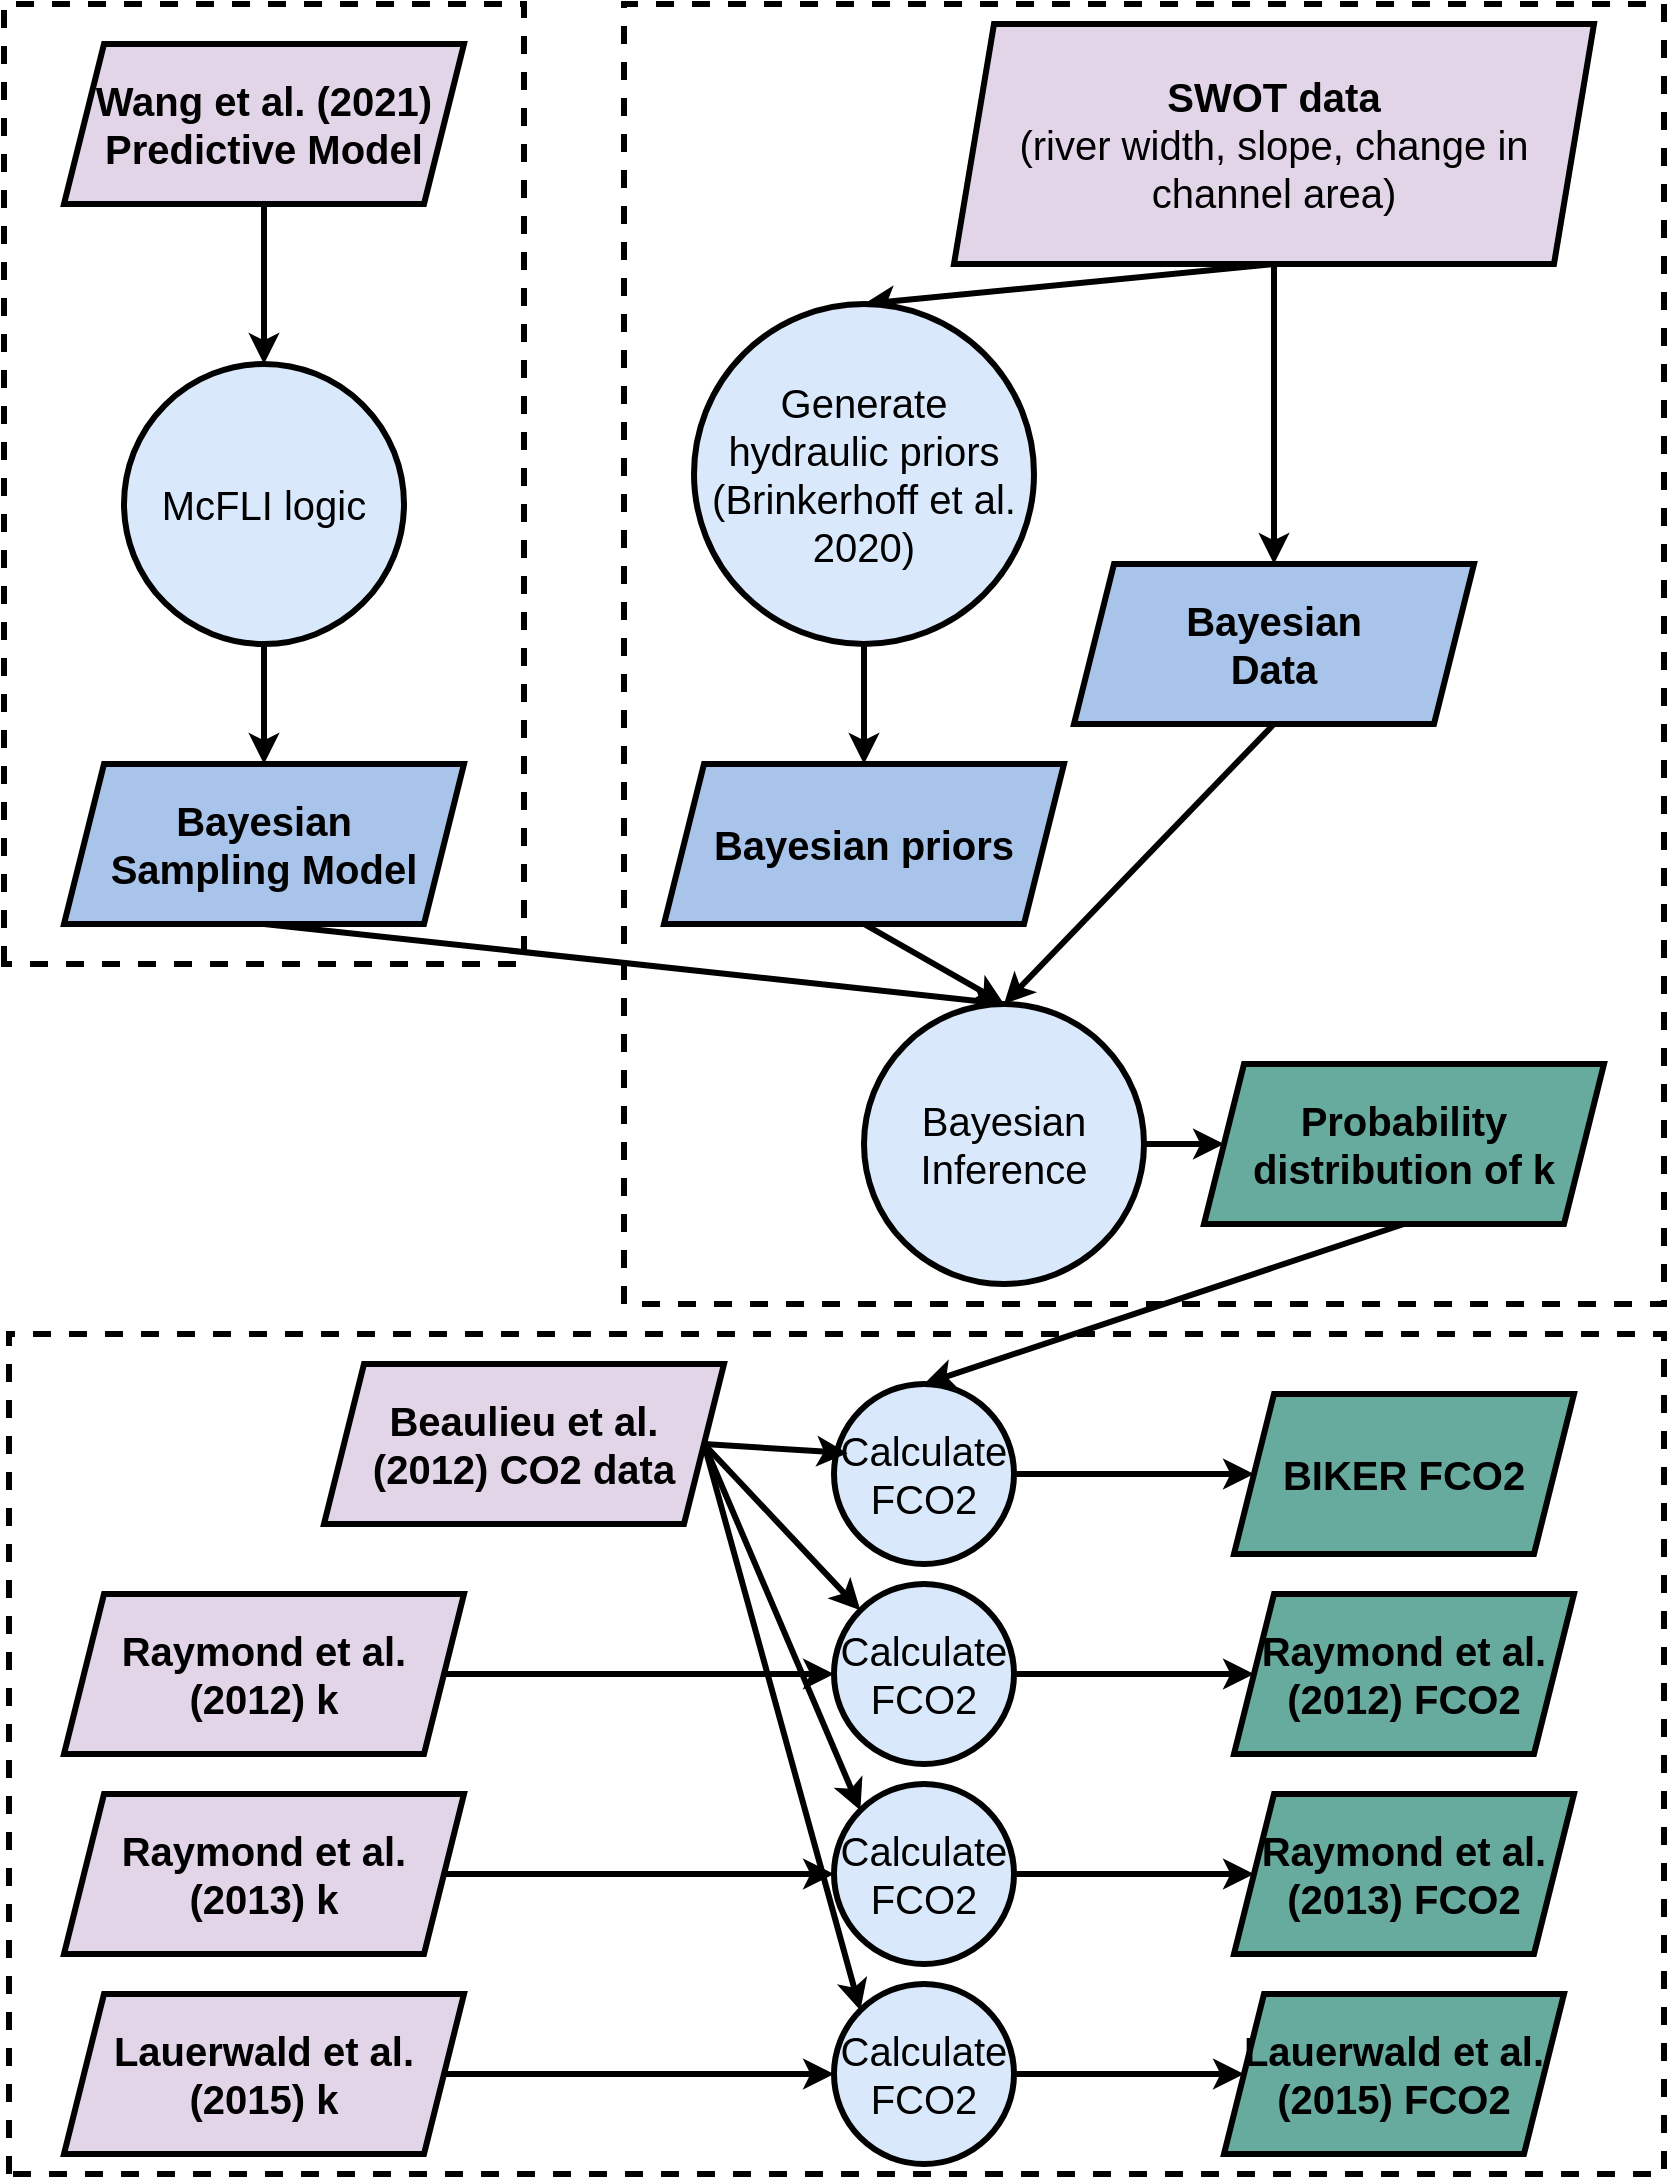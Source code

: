 <mxfile version="14.5.1" type="device"><diagram id="yjx2vG4UMqw4aDSQRfrB" name="Page-1"><mxGraphModel dx="2031" dy="1174" grid="1" gridSize="10" guides="1" tooltips="1" connect="1" arrows="1" fold="1" page="1" pageScale="1" pageWidth="850" pageHeight="1100" math="0" shadow="0"><root><mxCell id="0"/><mxCell id="1" parent="0"/><mxCell id="036IViJtCn8Yxeg-f-Dk-49" value="" style="rounded=0;whiteSpace=wrap;html=1;strokeColor=#000000;strokeWidth=3;fillColor=none;dashed=1;rotation=-90;" vertex="1" parent="1"><mxGeometry x="216.25" y="471.25" width="420" height="827.5" as="geometry"/></mxCell><mxCell id="036IViJtCn8Yxeg-f-Dk-24" value="" style="rounded=0;whiteSpace=wrap;html=1;strokeColor=#000000;strokeWidth=3;fillColor=none;dashed=1;rotation=-90;" vertex="1" parent="1"><mxGeometry x="-100" y="120" width="480" height="260" as="geometry"/></mxCell><mxCell id="036IViJtCn8Yxeg-f-Dk-23" value="" style="rounded=0;whiteSpace=wrap;html=1;strokeColor=#000000;strokeWidth=3;fillColor=none;dashed=1;rotation=-90;" vertex="1" parent="1"><mxGeometry x="255" y="75" width="650" height="520" as="geometry"/></mxCell><mxCell id="036IViJtCn8Yxeg-f-Dk-8" style="rounded=0;orthogonalLoop=1;jettySize=auto;html=1;exitX=0.5;exitY=1;exitDx=0;exitDy=0;entryX=0.5;entryY=0;entryDx=0;entryDy=0;strokeWidth=3;" edge="1" parent="1" source="036IViJtCn8Yxeg-f-Dk-1" target="036IViJtCn8Yxeg-f-Dk-4"><mxGeometry relative="1" as="geometry"/></mxCell><mxCell id="036IViJtCn8Yxeg-f-Dk-1" value="&lt;font style=&quot;font-size: 20px&quot;&gt;&lt;b&gt;Wang et al. (2021)&lt;br&gt;Predictive Model&lt;/b&gt;&lt;/font&gt;" style="shape=parallelogram;perimeter=parallelogramPerimeter;whiteSpace=wrap;html=1;fixedSize=1;fillColor=#e1d5e7;strokeWidth=3;" vertex="1" parent="1"><mxGeometry x="40" y="30" width="200" height="80" as="geometry"/></mxCell><mxCell id="036IViJtCn8Yxeg-f-Dk-18" style="edgeStyle=none;rounded=0;orthogonalLoop=1;jettySize=auto;html=1;exitX=0.5;exitY=1;exitDx=0;exitDy=0;entryX=0.5;entryY=0;entryDx=0;entryDy=0;strokeWidth=3;" edge="1" parent="1" source="036IViJtCn8Yxeg-f-Dk-3" target="036IViJtCn8Yxeg-f-Dk-14"><mxGeometry relative="1" as="geometry"/></mxCell><mxCell id="036IViJtCn8Yxeg-f-Dk-3" value="&lt;font style=&quot;font-size: 20px&quot;&gt;&lt;b&gt;Bayesian&lt;br&gt;Sampling Model&lt;/b&gt;&lt;/font&gt;" style="shape=parallelogram;perimeter=parallelogramPerimeter;whiteSpace=wrap;html=1;fixedSize=1;strokeWidth=3;fillColor=#A9C4EB;" vertex="1" parent="1"><mxGeometry x="40" y="390" width="200" height="80" as="geometry"/></mxCell><mxCell id="036IViJtCn8Yxeg-f-Dk-9" style="edgeStyle=none;rounded=0;orthogonalLoop=1;jettySize=auto;html=1;exitX=0.5;exitY=1;exitDx=0;exitDy=0;entryX=0.5;entryY=0;entryDx=0;entryDy=0;strokeWidth=3;" edge="1" parent="1" source="036IViJtCn8Yxeg-f-Dk-4" target="036IViJtCn8Yxeg-f-Dk-3"><mxGeometry relative="1" as="geometry"/></mxCell><mxCell id="036IViJtCn8Yxeg-f-Dk-4" value="&lt;font style=&quot;font-size: 20px&quot;&gt;McFLI logic&lt;/font&gt;" style="ellipse;whiteSpace=wrap;html=1;aspect=fixed;strokeWidth=3;fillColor=#dae8fc;" vertex="1" parent="1"><mxGeometry x="70" y="190" width="140" height="140" as="geometry"/></mxCell><mxCell id="036IViJtCn8Yxeg-f-Dk-10" style="edgeStyle=none;rounded=0;orthogonalLoop=1;jettySize=auto;html=1;exitX=0.5;exitY=1;exitDx=0;exitDy=0;entryX=0.5;entryY=0;entryDx=0;entryDy=0;strokeWidth=3;" edge="1" parent="1" source="036IViJtCn8Yxeg-f-Dk-5" target="036IViJtCn8Yxeg-f-Dk-6"><mxGeometry relative="1" as="geometry"/></mxCell><mxCell id="036IViJtCn8Yxeg-f-Dk-11" style="edgeStyle=none;rounded=0;orthogonalLoop=1;jettySize=auto;html=1;exitX=0.5;exitY=1;exitDx=0;exitDy=0;entryX=0.5;entryY=0;entryDx=0;entryDy=0;strokeWidth=3;" edge="1" parent="1" source="036IViJtCn8Yxeg-f-Dk-5" target="036IViJtCn8Yxeg-f-Dk-7"><mxGeometry relative="1" as="geometry"/></mxCell><mxCell id="036IViJtCn8Yxeg-f-Dk-5" value="&lt;span style=&quot;font-size: 20px&quot;&gt;&lt;b&gt;SWOT data&lt;br&gt;&lt;/b&gt;&lt;/span&gt;&lt;font style=&quot;font-size: 20px&quot;&gt;(river width, slope, change in channel area)&lt;/font&gt;" style="shape=parallelogram;perimeter=parallelogramPerimeter;whiteSpace=wrap;html=1;fixedSize=1;fillColor=#e1d5e7;strokeWidth=3;" vertex="1" parent="1"><mxGeometry x="485" y="20" width="320" height="120" as="geometry"/></mxCell><mxCell id="036IViJtCn8Yxeg-f-Dk-13" style="edgeStyle=none;rounded=0;orthogonalLoop=1;jettySize=auto;html=1;exitX=0.5;exitY=1;exitDx=0;exitDy=0;entryX=0.5;entryY=0;entryDx=0;entryDy=0;strokeWidth=3;" edge="1" parent="1" source="036IViJtCn8Yxeg-f-Dk-6" target="036IViJtCn8Yxeg-f-Dk-12"><mxGeometry relative="1" as="geometry"/></mxCell><mxCell id="036IViJtCn8Yxeg-f-Dk-6" value="&lt;font style=&quot;font-size: 20px&quot;&gt;Generate hydraulic priors (Brinkerhoff et al. 2020)&lt;/font&gt;" style="ellipse;whiteSpace=wrap;html=1;aspect=fixed;strokeWidth=3;fillColor=#dae8fc;" vertex="1" parent="1"><mxGeometry x="355" y="160" width="170" height="170" as="geometry"/></mxCell><mxCell id="036IViJtCn8Yxeg-f-Dk-15" style="edgeStyle=none;rounded=0;orthogonalLoop=1;jettySize=auto;html=1;exitX=0.5;exitY=1;exitDx=0;exitDy=0;entryX=0.5;entryY=0;entryDx=0;entryDy=0;strokeWidth=3;" edge="1" parent="1" source="036IViJtCn8Yxeg-f-Dk-7" target="036IViJtCn8Yxeg-f-Dk-14"><mxGeometry relative="1" as="geometry"/></mxCell><mxCell id="036IViJtCn8Yxeg-f-Dk-7" value="&lt;font style=&quot;font-size: 20px&quot;&gt;&lt;b&gt;Bayesian&lt;br&gt;Data&lt;/b&gt;&lt;/font&gt;" style="shape=parallelogram;perimeter=parallelogramPerimeter;whiteSpace=wrap;html=1;fixedSize=1;strokeWidth=3;fillColor=#A9C4EB;" vertex="1" parent="1"><mxGeometry x="545" y="290" width="200" height="80" as="geometry"/></mxCell><mxCell id="036IViJtCn8Yxeg-f-Dk-17" style="edgeStyle=none;rounded=0;orthogonalLoop=1;jettySize=auto;html=1;exitX=0.5;exitY=1;exitDx=0;exitDy=0;entryX=0.5;entryY=0;entryDx=0;entryDy=0;strokeWidth=3;" edge="1" parent="1" source="036IViJtCn8Yxeg-f-Dk-12" target="036IViJtCn8Yxeg-f-Dk-14"><mxGeometry relative="1" as="geometry"/></mxCell><mxCell id="036IViJtCn8Yxeg-f-Dk-12" value="&lt;span style=&quot;font-size: 20px&quot;&gt;&lt;b&gt;Bayesian priors&lt;/b&gt;&lt;/span&gt;" style="shape=parallelogram;perimeter=parallelogramPerimeter;whiteSpace=wrap;html=1;fixedSize=1;strokeWidth=3;fillColor=#A9C4EB;" vertex="1" parent="1"><mxGeometry x="340" y="390" width="200" height="80" as="geometry"/></mxCell><mxCell id="036IViJtCn8Yxeg-f-Dk-20" style="edgeStyle=none;rounded=0;orthogonalLoop=1;jettySize=auto;html=1;exitX=1;exitY=0.5;exitDx=0;exitDy=0;entryX=0;entryY=0.5;entryDx=0;entryDy=0;strokeWidth=3;" edge="1" parent="1" source="036IViJtCn8Yxeg-f-Dk-14" target="036IViJtCn8Yxeg-f-Dk-19"><mxGeometry relative="1" as="geometry"/></mxCell><mxCell id="036IViJtCn8Yxeg-f-Dk-14" value="&lt;font style=&quot;font-size: 20px&quot;&gt;Bayesian Inference&lt;/font&gt;" style="ellipse;whiteSpace=wrap;html=1;aspect=fixed;strokeWidth=3;fillColor=#dae8fc;" vertex="1" parent="1"><mxGeometry x="440" y="510" width="140" height="140" as="geometry"/></mxCell><mxCell id="036IViJtCn8Yxeg-f-Dk-50" style="edgeStyle=none;rounded=0;orthogonalLoop=1;jettySize=auto;html=1;exitX=0.5;exitY=1;exitDx=0;exitDy=0;entryX=0.5;entryY=0;entryDx=0;entryDy=0;strokeWidth=3;" edge="1" parent="1" source="036IViJtCn8Yxeg-f-Dk-19" target="036IViJtCn8Yxeg-f-Dk-25"><mxGeometry relative="1" as="geometry"/></mxCell><mxCell id="036IViJtCn8Yxeg-f-Dk-19" value="&lt;span style=&quot;font-size: 20px&quot;&gt;&lt;b&gt;Probability distribution of k&lt;/b&gt;&lt;/span&gt;" style="shape=parallelogram;perimeter=parallelogramPerimeter;whiteSpace=wrap;html=1;fixedSize=1;strokeWidth=3;fillColor=#67AB9F;" vertex="1" parent="1"><mxGeometry x="610" y="540" width="200" height="80" as="geometry"/></mxCell><mxCell id="036IViJtCn8Yxeg-f-Dk-37" style="edgeStyle=none;rounded=0;orthogonalLoop=1;jettySize=auto;html=1;exitX=1;exitY=0.5;exitDx=0;exitDy=0;entryX=0;entryY=0.5;entryDx=0;entryDy=0;strokeWidth=3;" edge="1" parent="1" source="036IViJtCn8Yxeg-f-Dk-25" target="036IViJtCn8Yxeg-f-Dk-30"><mxGeometry relative="1" as="geometry"/></mxCell><mxCell id="036IViJtCn8Yxeg-f-Dk-25" value="&lt;font style=&quot;font-size: 20px&quot;&gt;Calculate FCO2&lt;/font&gt;" style="ellipse;whiteSpace=wrap;html=1;aspect=fixed;strokeWidth=3;fillColor=#dae8fc;" vertex="1" parent="1"><mxGeometry x="425" y="700" width="90" height="90" as="geometry"/></mxCell><mxCell id="036IViJtCn8Yxeg-f-Dk-36" style="edgeStyle=none;rounded=0;orthogonalLoop=1;jettySize=auto;html=1;exitX=1;exitY=0.5;exitDx=0;exitDy=0;entryX=0;entryY=0.5;entryDx=0;entryDy=0;strokeWidth=3;" edge="1" parent="1" source="036IViJtCn8Yxeg-f-Dk-26" target="036IViJtCn8Yxeg-f-Dk-31"><mxGeometry relative="1" as="geometry"/></mxCell><mxCell id="036IViJtCn8Yxeg-f-Dk-26" value="&lt;font style=&quot;font-size: 20px&quot;&gt;Calculate FCO2&lt;/font&gt;" style="ellipse;whiteSpace=wrap;html=1;aspect=fixed;strokeWidth=3;fillColor=#dae8fc;" vertex="1" parent="1"><mxGeometry x="425" y="800" width="90" height="90" as="geometry"/></mxCell><mxCell id="036IViJtCn8Yxeg-f-Dk-34" style="edgeStyle=none;rounded=0;orthogonalLoop=1;jettySize=auto;html=1;exitX=1;exitY=0.5;exitDx=0;exitDy=0;entryX=0;entryY=0.5;entryDx=0;entryDy=0;strokeWidth=3;" edge="1" parent="1" source="036IViJtCn8Yxeg-f-Dk-27" target="036IViJtCn8Yxeg-f-Dk-33"><mxGeometry relative="1" as="geometry"/></mxCell><mxCell id="036IViJtCn8Yxeg-f-Dk-27" value="&lt;font style=&quot;font-size: 20px&quot;&gt;Calculate FCO2&lt;/font&gt;" style="ellipse;whiteSpace=wrap;html=1;aspect=fixed;strokeWidth=3;fillColor=#dae8fc;" vertex="1" parent="1"><mxGeometry x="425" y="1000" width="90" height="90" as="geometry"/></mxCell><mxCell id="036IViJtCn8Yxeg-f-Dk-35" style="edgeStyle=none;rounded=0;orthogonalLoop=1;jettySize=auto;html=1;exitX=1;exitY=0.5;exitDx=0;exitDy=0;entryX=0;entryY=0.5;entryDx=0;entryDy=0;strokeWidth=3;" edge="1" parent="1" source="036IViJtCn8Yxeg-f-Dk-28" target="036IViJtCn8Yxeg-f-Dk-32"><mxGeometry relative="1" as="geometry"/></mxCell><mxCell id="036IViJtCn8Yxeg-f-Dk-28" value="&lt;font style=&quot;font-size: 20px&quot;&gt;Calculate FCO2&lt;/font&gt;" style="ellipse;whiteSpace=wrap;html=1;aspect=fixed;strokeWidth=3;fillColor=#dae8fc;" vertex="1" parent="1"><mxGeometry x="425" y="900" width="90" height="90" as="geometry"/></mxCell><mxCell id="036IViJtCn8Yxeg-f-Dk-30" value="&lt;span style=&quot;font-size: 20px&quot;&gt;&lt;b&gt;BIKER FCO2&lt;/b&gt;&lt;/span&gt;" style="shape=parallelogram;perimeter=parallelogramPerimeter;whiteSpace=wrap;html=1;fixedSize=1;strokeWidth=3;fillColor=#67AB9F;" vertex="1" parent="1"><mxGeometry x="625" y="705" width="170" height="80" as="geometry"/></mxCell><mxCell id="036IViJtCn8Yxeg-f-Dk-31" value="&lt;span style=&quot;font-size: 20px&quot;&gt;&lt;b&gt;Raymond et al. (2012) FCO2&lt;/b&gt;&lt;/span&gt;" style="shape=parallelogram;perimeter=parallelogramPerimeter;whiteSpace=wrap;html=1;fixedSize=1;strokeWidth=3;fillColor=#67AB9F;" vertex="1" parent="1"><mxGeometry x="625" y="805" width="170" height="80" as="geometry"/></mxCell><mxCell id="036IViJtCn8Yxeg-f-Dk-32" value="&lt;span style=&quot;font-size: 20px&quot;&gt;&lt;b&gt;Raymond et al. (2013) FCO2&lt;/b&gt;&lt;/span&gt;" style="shape=parallelogram;perimeter=parallelogramPerimeter;whiteSpace=wrap;html=1;fixedSize=1;strokeWidth=3;fillColor=#67AB9F;" vertex="1" parent="1"><mxGeometry x="625" y="905" width="170" height="80" as="geometry"/></mxCell><mxCell id="036IViJtCn8Yxeg-f-Dk-33" value="&lt;span style=&quot;font-size: 20px&quot;&gt;&lt;b&gt;Lauerwald et al. (2015) FCO2&lt;/b&gt;&lt;/span&gt;" style="shape=parallelogram;perimeter=parallelogramPerimeter;whiteSpace=wrap;html=1;fixedSize=1;strokeWidth=3;fillColor=#67AB9F;" vertex="1" parent="1"><mxGeometry x="620" y="1005" width="170" height="80" as="geometry"/></mxCell><mxCell id="036IViJtCn8Yxeg-f-Dk-45" style="edgeStyle=none;rounded=0;orthogonalLoop=1;jettySize=auto;html=1;exitX=1;exitY=0.5;exitDx=0;exitDy=0;entryX=0.076;entryY=0.384;entryDx=0;entryDy=0;entryPerimeter=0;strokeWidth=3;" edge="1" parent="1" source="036IViJtCn8Yxeg-f-Dk-38" target="036IViJtCn8Yxeg-f-Dk-25"><mxGeometry relative="1" as="geometry"/></mxCell><mxCell id="036IViJtCn8Yxeg-f-Dk-46" style="edgeStyle=none;rounded=0;orthogonalLoop=1;jettySize=auto;html=1;exitX=1;exitY=0.5;exitDx=0;exitDy=0;entryX=0;entryY=0;entryDx=0;entryDy=0;strokeWidth=3;" edge="1" parent="1" source="036IViJtCn8Yxeg-f-Dk-38" target="036IViJtCn8Yxeg-f-Dk-26"><mxGeometry relative="1" as="geometry"/></mxCell><mxCell id="036IViJtCn8Yxeg-f-Dk-47" style="edgeStyle=none;rounded=0;orthogonalLoop=1;jettySize=auto;html=1;exitX=1;exitY=0.5;exitDx=0;exitDy=0;entryX=0;entryY=0;entryDx=0;entryDy=0;strokeWidth=3;" edge="1" parent="1" source="036IViJtCn8Yxeg-f-Dk-38" target="036IViJtCn8Yxeg-f-Dk-28"><mxGeometry relative="1" as="geometry"/></mxCell><mxCell id="036IViJtCn8Yxeg-f-Dk-48" style="edgeStyle=none;rounded=0;orthogonalLoop=1;jettySize=auto;html=1;exitX=1;exitY=0.5;exitDx=0;exitDy=0;entryX=0;entryY=0;entryDx=0;entryDy=0;strokeWidth=3;" edge="1" parent="1" source="036IViJtCn8Yxeg-f-Dk-38" target="036IViJtCn8Yxeg-f-Dk-27"><mxGeometry relative="1" as="geometry"/></mxCell><mxCell id="036IViJtCn8Yxeg-f-Dk-38" value="&lt;span style=&quot;font-size: 20px&quot;&gt;&lt;b&gt;Beaulieu et al.&lt;br&gt;(2012) CO2 data&lt;/b&gt;&lt;/span&gt;" style="shape=parallelogram;perimeter=parallelogramPerimeter;whiteSpace=wrap;html=1;fixedSize=1;fillColor=#e1d5e7;strokeWidth=3;" vertex="1" parent="1"><mxGeometry x="170" y="690" width="200" height="80" as="geometry"/></mxCell><mxCell id="036IViJtCn8Yxeg-f-Dk-42" style="edgeStyle=none;rounded=0;orthogonalLoop=1;jettySize=auto;html=1;exitX=1;exitY=0.5;exitDx=0;exitDy=0;entryX=0;entryY=0.5;entryDx=0;entryDy=0;strokeWidth=3;" edge="1" parent="1" source="036IViJtCn8Yxeg-f-Dk-39" target="036IViJtCn8Yxeg-f-Dk-26"><mxGeometry relative="1" as="geometry"/></mxCell><mxCell id="036IViJtCn8Yxeg-f-Dk-39" value="&lt;span style=&quot;font-size: 20px&quot;&gt;&lt;b&gt;Raymond et al. (2012) k&lt;/b&gt;&lt;/span&gt;" style="shape=parallelogram;perimeter=parallelogramPerimeter;whiteSpace=wrap;html=1;fixedSize=1;fillColor=#e1d5e7;strokeWidth=3;" vertex="1" parent="1"><mxGeometry x="40" y="805" width="200" height="80" as="geometry"/></mxCell><mxCell id="036IViJtCn8Yxeg-f-Dk-43" style="edgeStyle=none;rounded=0;orthogonalLoop=1;jettySize=auto;html=1;exitX=1;exitY=0.5;exitDx=0;exitDy=0;entryX=0;entryY=0.5;entryDx=0;entryDy=0;strokeWidth=3;" edge="1" parent="1" source="036IViJtCn8Yxeg-f-Dk-40" target="036IViJtCn8Yxeg-f-Dk-28"><mxGeometry relative="1" as="geometry"/></mxCell><mxCell id="036IViJtCn8Yxeg-f-Dk-40" value="&lt;span style=&quot;font-size: 20px&quot;&gt;&lt;b&gt;Raymond et al. (2013) k&lt;/b&gt;&lt;/span&gt;" style="shape=parallelogram;perimeter=parallelogramPerimeter;whiteSpace=wrap;html=1;fixedSize=1;fillColor=#e1d5e7;strokeWidth=3;" vertex="1" parent="1"><mxGeometry x="40" y="905" width="200" height="80" as="geometry"/></mxCell><mxCell id="036IViJtCn8Yxeg-f-Dk-44" style="edgeStyle=none;rounded=0;orthogonalLoop=1;jettySize=auto;html=1;exitX=1;exitY=0.5;exitDx=0;exitDy=0;entryX=0;entryY=0.5;entryDx=0;entryDy=0;strokeWidth=3;" edge="1" parent="1" source="036IViJtCn8Yxeg-f-Dk-41" target="036IViJtCn8Yxeg-f-Dk-27"><mxGeometry relative="1" as="geometry"/></mxCell><mxCell id="036IViJtCn8Yxeg-f-Dk-41" value="&lt;span style=&quot;font-size: 20px&quot;&gt;&lt;b&gt;Lauerwald et al. (2015) k&lt;/b&gt;&lt;/span&gt;" style="shape=parallelogram;perimeter=parallelogramPerimeter;whiteSpace=wrap;html=1;fixedSize=1;fillColor=#e1d5e7;strokeWidth=3;" vertex="1" parent="1"><mxGeometry x="40" y="1005" width="200" height="80" as="geometry"/></mxCell></root></mxGraphModel></diagram></mxfile>